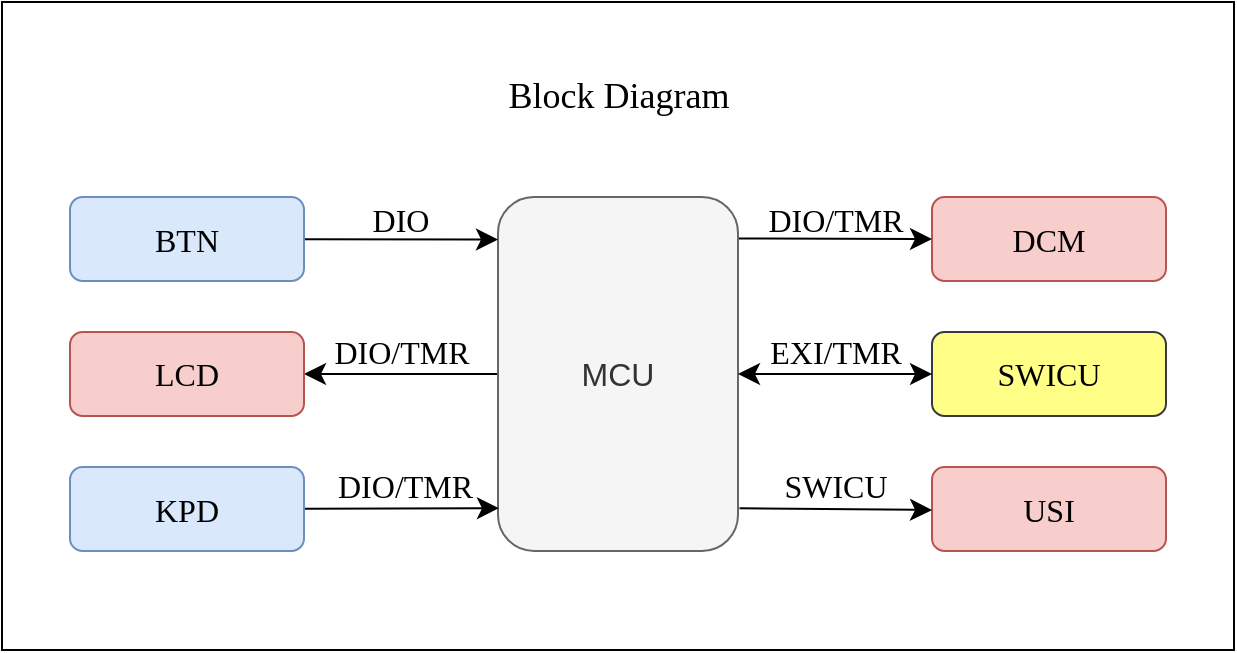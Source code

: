 <mxfile version="21.2.8" type="device">
  <diagram name="Page-1" id="_bxTskcx-uTH69s2eUzP">
    <mxGraphModel dx="1436" dy="1056" grid="0" gridSize="10" guides="1" tooltips="1" connect="1" arrows="1" fold="1" page="0" pageScale="1" pageWidth="850" pageHeight="1100" math="0" shadow="0">
      <root>
        <mxCell id="0" />
        <mxCell id="1" parent="0" />
        <mxCell id="8ipgU9KL6Nm_yaJBRG0r-20" value="" style="rounded=0;whiteSpace=wrap;html=1;fontSize=16;" vertex="1" parent="1">
          <mxGeometry x="-132" y="-316" width="616" height="324" as="geometry" />
        </mxCell>
        <mxCell id="8ipgU9KL6Nm_yaJBRG0r-8" style="edgeStyle=none;curved=1;rounded=0;orthogonalLoop=1;jettySize=auto;html=1;fontSize=12;startSize=8;endSize=8;" edge="1" parent="1" source="xR_7PNV1ilyZsFhJpjoF-19" target="8ipgU9KL6Nm_yaJBRG0r-7">
          <mxGeometry relative="1" as="geometry" />
        </mxCell>
        <mxCell id="xR_7PNV1ilyZsFhJpjoF-19" value="MCU" style="rounded=1;whiteSpace=wrap;html=1;fontSize=16;fillColor=#f5f5f5;fontColor=#333333;strokeColor=#666666;" parent="1" vertex="1">
          <mxGeometry x="116" y="-218.5" width="120" height="177" as="geometry" />
        </mxCell>
        <mxCell id="8ipgU9KL6Nm_yaJBRG0r-6" style="edgeStyle=none;curved=1;rounded=0;orthogonalLoop=1;jettySize=auto;html=1;fontSize=12;startSize=8;endSize=8;entryX=0;entryY=0.12;entryDx=0;entryDy=0;entryPerimeter=0;" edge="1" parent="1" source="xR_7PNV1ilyZsFhJpjoF-20" target="xR_7PNV1ilyZsFhJpjoF-19">
          <mxGeometry relative="1" as="geometry">
            <mxPoint x="114" y="-197" as="targetPoint" />
          </mxGeometry>
        </mxCell>
        <mxCell id="xR_7PNV1ilyZsFhJpjoF-20" value="&lt;font face=&quot;Calibri&quot;&gt;BTN&lt;/font&gt;" style="rounded=1;whiteSpace=wrap;html=1;fontSize=16;fillColor=#dae8fc;strokeColor=#6c8ebf;" parent="1" vertex="1">
          <mxGeometry x="-98" y="-218.5" width="117" height="42" as="geometry" />
        </mxCell>
        <mxCell id="xR_7PNV1ilyZsFhJpjoF-21" value="&lt;font face=&quot;Calibri&quot;&gt;DIO&lt;/font&gt;" style="text;html=1;strokeColor=none;fillColor=none;align=center;verticalAlign=middle;whiteSpace=wrap;rounded=0;fontSize=16;" parent="1" vertex="1">
          <mxGeometry x="49" y="-222" width="37" height="30" as="geometry" />
        </mxCell>
        <mxCell id="xR_7PNV1ilyZsFhJpjoF-25" value="&lt;font face=&quot;Calibri&quot; style=&quot;font-size: 18px;&quot;&gt;Block Diagram&lt;/font&gt;" style="text;html=1;strokeColor=none;fillColor=none;align=center;verticalAlign=middle;whiteSpace=wrap;rounded=0;fontSize=16;" parent="1" vertex="1">
          <mxGeometry x="16.5" y="-284" width="319" height="30" as="geometry" />
        </mxCell>
        <mxCell id="8ipgU9KL6Nm_yaJBRG0r-10" style="edgeStyle=none;curved=1;rounded=0;orthogonalLoop=1;jettySize=auto;html=1;entryX=0.004;entryY=0.879;entryDx=0;entryDy=0;entryPerimeter=0;fontSize=12;startSize=8;endSize=8;" edge="1" parent="1" source="xR_7PNV1ilyZsFhJpjoF-26" target="xR_7PNV1ilyZsFhJpjoF-19">
          <mxGeometry relative="1" as="geometry" />
        </mxCell>
        <mxCell id="xR_7PNV1ilyZsFhJpjoF-26" value="&lt;font face=&quot;Calibri&quot;&gt;KPD&lt;/font&gt;" style="rounded=1;whiteSpace=wrap;html=1;fontSize=16;fillColor=#dae8fc;strokeColor=#6c8ebf;" parent="1" vertex="1">
          <mxGeometry x="-98" y="-83.5" width="117" height="42" as="geometry" />
        </mxCell>
        <mxCell id="xR_7PNV1ilyZsFhJpjoF-28" value="&lt;font face=&quot;Calibri&quot;&gt;SWICU&lt;/font&gt;" style="rounded=1;whiteSpace=wrap;html=1;fontSize=16;fillColor=#ffff88;strokeColor=#36393d;" parent="1" vertex="1">
          <mxGeometry x="333" y="-151" width="117" height="42" as="geometry" />
        </mxCell>
        <mxCell id="xR_7PNV1ilyZsFhJpjoF-35" value="" style="endArrow=classic;startArrow=classic;html=1;rounded=0;fontSize=12;startSize=8;endSize=8;curved=1;exitX=1;exitY=0.5;exitDx=0;exitDy=0;entryX=0;entryY=0.5;entryDx=0;entryDy=0;" parent="1" edge="1" target="xR_7PNV1ilyZsFhJpjoF-28" source="xR_7PNV1ilyZsFhJpjoF-19">
          <mxGeometry width="50" height="50" relative="1" as="geometry">
            <mxPoint x="266" y="-129.5" as="sourcePoint" />
            <mxPoint x="326" y="-132" as="targetPoint" />
          </mxGeometry>
        </mxCell>
        <mxCell id="xR_7PNV1ilyZsFhJpjoF-36" style="edgeStyle=none;curved=1;rounded=0;orthogonalLoop=1;jettySize=auto;html=1;exitX=0.5;exitY=0;exitDx=0;exitDy=0;fontSize=12;startSize=8;endSize=8;" parent="1" edge="1">
          <mxGeometry relative="1" as="geometry">
            <mxPoint x="-31.5" y="-291.5" as="sourcePoint" />
            <mxPoint x="-31.5" y="-291.5" as="targetPoint" />
          </mxGeometry>
        </mxCell>
        <mxCell id="8ipgU9KL6Nm_yaJBRG0r-7" value="&lt;font face=&quot;Calibri&quot;&gt;LCD&lt;/font&gt;" style="rounded=1;whiteSpace=wrap;html=1;fontSize=16;fillColor=#f8cecc;strokeColor=#b85450;" vertex="1" parent="1">
          <mxGeometry x="-98" y="-151" width="117" height="42" as="geometry" />
        </mxCell>
        <mxCell id="8ipgU9KL6Nm_yaJBRG0r-9" value="&lt;font face=&quot;Calibri&quot;&gt;DIO/TMR&lt;/font&gt;" style="text;html=1;strokeColor=none;fillColor=none;align=center;verticalAlign=middle;whiteSpace=wrap;rounded=0;fontSize=16;" vertex="1" parent="1">
          <mxGeometry x="37.5" y="-156" width="60" height="30" as="geometry" />
        </mxCell>
        <mxCell id="8ipgU9KL6Nm_yaJBRG0r-11" value="&lt;span style=&quot;color: rgb(0, 0, 0); font-family: Calibri; font-size: 16px; font-style: normal; font-variant-ligatures: normal; font-variant-caps: normal; font-weight: 400; letter-spacing: normal; orphans: 2; text-align: center; text-indent: 0px; text-transform: none; widows: 2; word-spacing: 0px; -webkit-text-stroke-width: 0px; background-color: rgb(255, 255, 255); text-decoration-thickness: initial; text-decoration-style: initial; text-decoration-color: initial; float: none; display: inline !important;&quot;&gt;DIO/TMR&lt;/span&gt;" style="text;whiteSpace=wrap;html=1;fontSize=16;" vertex="1" parent="1">
          <mxGeometry x="34" y="-90" width="67" height="31" as="geometry" />
        </mxCell>
        <mxCell id="8ipgU9KL6Nm_yaJBRG0r-12" value="&lt;font face=&quot;Calibri&quot;&gt;EXI/TMR&lt;/font&gt;" style="text;html=1;strokeColor=none;fillColor=none;align=center;verticalAlign=middle;whiteSpace=wrap;rounded=0;fontSize=16;" vertex="1" parent="1">
          <mxGeometry x="255" y="-156" width="60" height="30" as="geometry" />
        </mxCell>
        <mxCell id="8ipgU9KL6Nm_yaJBRG0r-13" value="&lt;font face=&quot;Calibri&quot;&gt;DCM&lt;/font&gt;" style="rounded=1;whiteSpace=wrap;html=1;fontSize=16;fillColor=#f8cecc;strokeColor=#b85450;" vertex="1" parent="1">
          <mxGeometry x="333" y="-218.5" width="117" height="42" as="geometry" />
        </mxCell>
        <mxCell id="8ipgU9KL6Nm_yaJBRG0r-14" style="edgeStyle=none;curved=1;rounded=0;orthogonalLoop=1;jettySize=auto;html=1;fontSize=12;startSize=8;endSize=8;entryX=0;entryY=0.5;entryDx=0;entryDy=0;" edge="1" parent="1" target="8ipgU9KL6Nm_yaJBRG0r-13">
          <mxGeometry relative="1" as="geometry">
            <mxPoint x="236.5" y="-197.79" as="sourcePoint" />
            <mxPoint x="322" y="-199" as="targetPoint" />
          </mxGeometry>
        </mxCell>
        <mxCell id="8ipgU9KL6Nm_yaJBRG0r-15" value="&lt;font face=&quot;Calibri&quot;&gt;DIO/TMR&lt;/font&gt;" style="text;html=1;strokeColor=none;fillColor=none;align=center;verticalAlign=middle;whiteSpace=wrap;rounded=0;fontSize=16;" vertex="1" parent="1">
          <mxGeometry x="255" y="-222" width="60" height="30" as="geometry" />
        </mxCell>
        <mxCell id="8ipgU9KL6Nm_yaJBRG0r-16" value="&lt;font face=&quot;Calibri&quot;&gt;USI&lt;/font&gt;" style="rounded=1;whiteSpace=wrap;html=1;fontSize=16;fillColor=#f8cecc;strokeColor=#b85450;" vertex="1" parent="1">
          <mxGeometry x="333" y="-83.5" width="117" height="42" as="geometry" />
        </mxCell>
        <mxCell id="8ipgU9KL6Nm_yaJBRG0r-17" style="edgeStyle=none;curved=1;rounded=0;orthogonalLoop=1;jettySize=auto;html=1;fontSize=12;startSize=8;endSize=8;entryX=0;entryY=0.512;entryDx=0;entryDy=0;entryPerimeter=0;" edge="1" parent="1" target="8ipgU9KL6Nm_yaJBRG0r-16">
          <mxGeometry relative="1" as="geometry">
            <mxPoint x="236.75" y="-62.89" as="sourcePoint" />
            <mxPoint x="330" y="-62" as="targetPoint" />
          </mxGeometry>
        </mxCell>
        <mxCell id="8ipgU9KL6Nm_yaJBRG0r-19" value="&lt;font face=&quot;Calibri&quot;&gt;SWICU&lt;/font&gt;" style="text;html=1;strokeColor=none;fillColor=none;align=center;verticalAlign=middle;whiteSpace=wrap;rounded=0;fontSize=16;" vertex="1" parent="1">
          <mxGeometry x="255" y="-89" width="60" height="30" as="geometry" />
        </mxCell>
      </root>
    </mxGraphModel>
  </diagram>
</mxfile>
